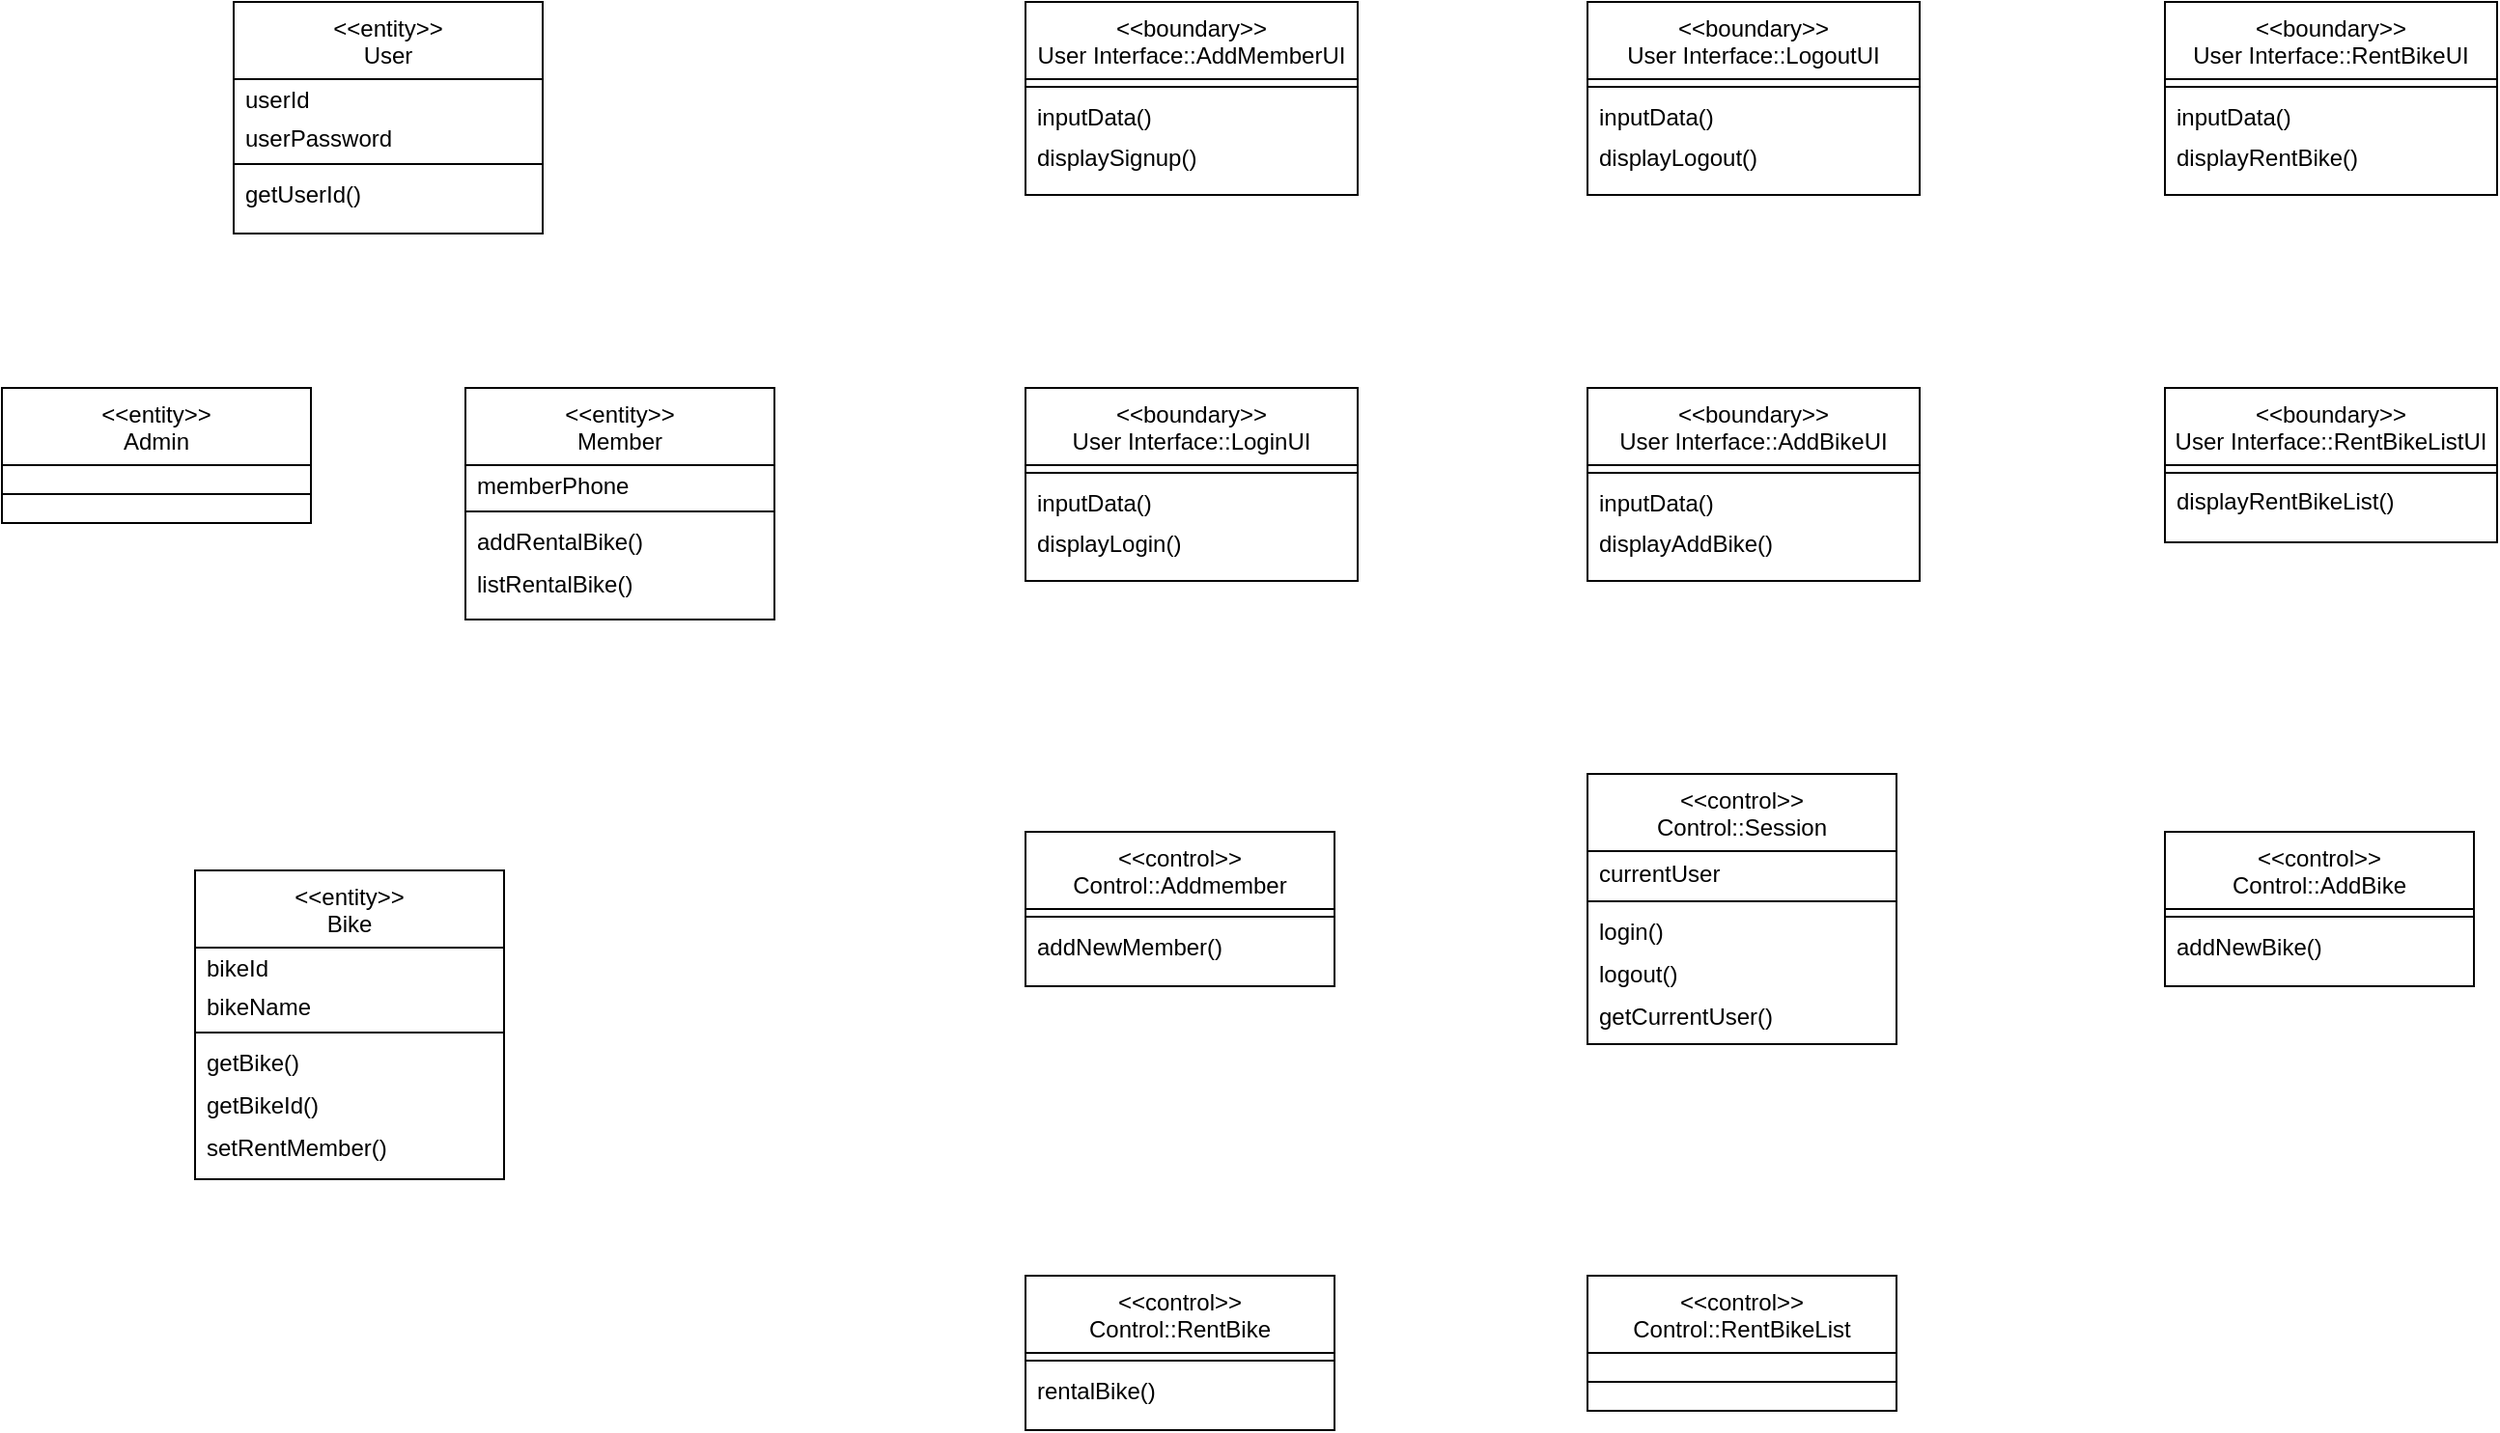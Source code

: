 <mxfile version="27.0.4">
  <diagram id="C5RBs43oDa-KdzZeNtuy" name="Page-1">
    <mxGraphModel dx="1744" dy="1072" grid="1" gridSize="10" guides="1" tooltips="1" connect="1" arrows="1" fold="1" page="1" pageScale="1" pageWidth="1500" pageHeight="1000" math="0" shadow="0">
      <root>
        <mxCell id="WIyWlLk6GJQsqaUBKTNV-0" />
        <mxCell id="WIyWlLk6GJQsqaUBKTNV-1" parent="WIyWlLk6GJQsqaUBKTNV-0" />
        <mxCell id="zkfFHV4jXpPFQw0GAbJ--0" value="&lt;&lt;entity&gt;&gt;&#xa;User" style="swimlane;fontStyle=0;align=center;verticalAlign=top;childLayout=stackLayout;horizontal=1;startSize=40;horizontalStack=0;resizeParent=1;resizeLast=0;collapsible=1;marginBottom=0;rounded=0;shadow=0;strokeWidth=1;" parent="WIyWlLk6GJQsqaUBKTNV-1" vertex="1">
          <mxGeometry x="220" y="120" width="160" height="120" as="geometry">
            <mxRectangle x="230" y="140" width="160" height="26" as="alternateBounds" />
          </mxGeometry>
        </mxCell>
        <mxCell id="zkfFHV4jXpPFQw0GAbJ--1" value="userId" style="text;align=left;verticalAlign=middle;spacingLeft=4;spacingRight=4;overflow=hidden;rotatable=0;points=[[0,0.5],[1,0.5]];portConstraint=eastwest;" parent="zkfFHV4jXpPFQw0GAbJ--0" vertex="1">
          <mxGeometry y="40" width="160" height="20" as="geometry" />
        </mxCell>
        <mxCell id="zkfFHV4jXpPFQw0GAbJ--2" value="userPassword" style="text;align=left;verticalAlign=middle;spacingLeft=4;spacingRight=4;overflow=hidden;rotatable=0;points=[[0,0.5],[1,0.5]];portConstraint=eastwest;rounded=0;shadow=0;html=0;" parent="zkfFHV4jXpPFQw0GAbJ--0" vertex="1">
          <mxGeometry y="60" width="160" height="20" as="geometry" />
        </mxCell>
        <mxCell id="zkfFHV4jXpPFQw0GAbJ--4" value="" style="line;html=1;strokeWidth=1;align=left;verticalAlign=middle;spacingTop=-1;spacingLeft=3;spacingRight=3;rotatable=0;labelPosition=right;points=[];portConstraint=eastwest;" parent="zkfFHV4jXpPFQw0GAbJ--0" vertex="1">
          <mxGeometry y="80" width="160" height="8" as="geometry" />
        </mxCell>
        <mxCell id="zkfFHV4jXpPFQw0GAbJ--5" value="getUserId()" style="text;align=left;verticalAlign=middle;spacingLeft=4;spacingRight=4;overflow=hidden;rotatable=0;points=[[0,0.5],[1,0.5]];portConstraint=eastwest;" parent="zkfFHV4jXpPFQw0GAbJ--0" vertex="1">
          <mxGeometry y="88" width="160" height="22" as="geometry" />
        </mxCell>
        <mxCell id="zkfFHV4jXpPFQw0GAbJ--17" value="&lt;&lt;boundary&gt;&gt;&#xa;User Interface::AddMemberUI" style="swimlane;fontStyle=0;align=center;verticalAlign=top;childLayout=stackLayout;horizontal=1;startSize=40;horizontalStack=0;resizeParent=1;resizeLast=0;collapsible=1;marginBottom=0;rounded=0;shadow=0;strokeWidth=1;" parent="WIyWlLk6GJQsqaUBKTNV-1" vertex="1">
          <mxGeometry x="630" y="120" width="172" height="100" as="geometry">
            <mxRectangle x="550" y="140" width="160" height="26" as="alternateBounds" />
          </mxGeometry>
        </mxCell>
        <mxCell id="zkfFHV4jXpPFQw0GAbJ--23" value="" style="line;html=1;strokeWidth=1;align=left;verticalAlign=middle;spacingTop=-1;spacingLeft=3;spacingRight=3;rotatable=0;labelPosition=right;points=[];portConstraint=eastwest;" parent="zkfFHV4jXpPFQw0GAbJ--17" vertex="1">
          <mxGeometry y="40" width="172" height="8" as="geometry" />
        </mxCell>
        <mxCell id="zkfFHV4jXpPFQw0GAbJ--24" value="inputData()" style="text;align=left;verticalAlign=middle;spacingLeft=4;spacingRight=4;overflow=hidden;rotatable=0;points=[[0,0.5],[1,0.5]];portConstraint=eastwest;" parent="zkfFHV4jXpPFQw0GAbJ--17" vertex="1">
          <mxGeometry y="48" width="172" height="22" as="geometry" />
        </mxCell>
        <mxCell id="zkfFHV4jXpPFQw0GAbJ--25" value="displaySignup()" style="text;align=left;verticalAlign=middle;spacingLeft=4;spacingRight=4;overflow=hidden;rotatable=0;points=[[0,0.5],[1,0.5]];portConstraint=eastwest;" parent="zkfFHV4jXpPFQw0GAbJ--17" vertex="1">
          <mxGeometry y="70" width="172" height="20" as="geometry" />
        </mxCell>
        <mxCell id="RLmuX2d9v1kafcQMtOZq-5" value="&lt;&lt;entity&gt;&gt;&#xa;Admin" style="swimlane;fontStyle=0;align=center;verticalAlign=top;childLayout=stackLayout;horizontal=1;startSize=40;horizontalStack=0;resizeParent=1;resizeLast=0;collapsible=1;marginBottom=0;rounded=0;shadow=0;strokeWidth=1;" vertex="1" parent="WIyWlLk6GJQsqaUBKTNV-1">
          <mxGeometry x="100" y="320" width="160" height="70" as="geometry">
            <mxRectangle x="230" y="140" width="160" height="26" as="alternateBounds" />
          </mxGeometry>
        </mxCell>
        <mxCell id="RLmuX2d9v1kafcQMtOZq-8" value="" style="line;html=1;strokeWidth=1;align=left;verticalAlign=middle;spacingTop=-1;spacingLeft=3;spacingRight=3;rotatable=0;labelPosition=right;points=[];portConstraint=eastwest;" vertex="1" parent="RLmuX2d9v1kafcQMtOZq-5">
          <mxGeometry y="40" width="160" height="30" as="geometry" />
        </mxCell>
        <mxCell id="RLmuX2d9v1kafcQMtOZq-10" value="&lt;&lt;entity&gt;&gt;&#xa;Member" style="swimlane;fontStyle=0;align=center;verticalAlign=top;childLayout=stackLayout;horizontal=1;startSize=40;horizontalStack=0;resizeParent=1;resizeLast=0;collapsible=1;marginBottom=0;rounded=0;shadow=0;strokeWidth=1;" vertex="1" parent="WIyWlLk6GJQsqaUBKTNV-1">
          <mxGeometry x="340" y="320" width="160" height="120" as="geometry">
            <mxRectangle x="230" y="140" width="160" height="26" as="alternateBounds" />
          </mxGeometry>
        </mxCell>
        <mxCell id="RLmuX2d9v1kafcQMtOZq-11" value="memberPhone" style="text;align=left;verticalAlign=middle;spacingLeft=4;spacingRight=4;overflow=hidden;rotatable=0;points=[[0,0.5],[1,0.5]];portConstraint=eastwest;" vertex="1" parent="RLmuX2d9v1kafcQMtOZq-10">
          <mxGeometry y="40" width="160" height="20" as="geometry" />
        </mxCell>
        <mxCell id="RLmuX2d9v1kafcQMtOZq-13" value="" style="line;html=1;strokeWidth=1;align=left;verticalAlign=middle;spacingTop=-1;spacingLeft=3;spacingRight=3;rotatable=0;labelPosition=right;points=[];portConstraint=eastwest;" vertex="1" parent="RLmuX2d9v1kafcQMtOZq-10">
          <mxGeometry y="60" width="160" height="8" as="geometry" />
        </mxCell>
        <mxCell id="RLmuX2d9v1kafcQMtOZq-14" value="addRentalBike()" style="text;align=left;verticalAlign=middle;spacingLeft=4;spacingRight=4;overflow=hidden;rotatable=0;points=[[0,0.5],[1,0.5]];portConstraint=eastwest;" vertex="1" parent="RLmuX2d9v1kafcQMtOZq-10">
          <mxGeometry y="68" width="160" height="22" as="geometry" />
        </mxCell>
        <mxCell id="RLmuX2d9v1kafcQMtOZq-15" value="listRentalBike()" style="text;align=left;verticalAlign=middle;spacingLeft=4;spacingRight=4;overflow=hidden;rotatable=0;points=[[0,0.5],[1,0.5]];portConstraint=eastwest;" vertex="1" parent="RLmuX2d9v1kafcQMtOZq-10">
          <mxGeometry y="90" width="160" height="22" as="geometry" />
        </mxCell>
        <mxCell id="RLmuX2d9v1kafcQMtOZq-16" value="&lt;&lt;boundary&gt;&gt;&#xa;User Interface::LoginUI" style="swimlane;fontStyle=0;align=center;verticalAlign=top;childLayout=stackLayout;horizontal=1;startSize=40;horizontalStack=0;resizeParent=1;resizeLast=0;collapsible=1;marginBottom=0;rounded=0;shadow=0;strokeWidth=1;" vertex="1" parent="WIyWlLk6GJQsqaUBKTNV-1">
          <mxGeometry x="630" y="320" width="172" height="100" as="geometry">
            <mxRectangle x="550" y="140" width="160" height="26" as="alternateBounds" />
          </mxGeometry>
        </mxCell>
        <mxCell id="RLmuX2d9v1kafcQMtOZq-17" value="" style="line;html=1;strokeWidth=1;align=left;verticalAlign=middle;spacingTop=-1;spacingLeft=3;spacingRight=3;rotatable=0;labelPosition=right;points=[];portConstraint=eastwest;" vertex="1" parent="RLmuX2d9v1kafcQMtOZq-16">
          <mxGeometry y="40" width="172" height="8" as="geometry" />
        </mxCell>
        <mxCell id="RLmuX2d9v1kafcQMtOZq-18" value="inputData()" style="text;align=left;verticalAlign=middle;spacingLeft=4;spacingRight=4;overflow=hidden;rotatable=0;points=[[0,0.5],[1,0.5]];portConstraint=eastwest;" vertex="1" parent="RLmuX2d9v1kafcQMtOZq-16">
          <mxGeometry y="48" width="172" height="22" as="geometry" />
        </mxCell>
        <mxCell id="RLmuX2d9v1kafcQMtOZq-19" value="displayLogin()" style="text;align=left;verticalAlign=middle;spacingLeft=4;spacingRight=4;overflow=hidden;rotatable=0;points=[[0,0.5],[1,0.5]];portConstraint=eastwest;" vertex="1" parent="RLmuX2d9v1kafcQMtOZq-16">
          <mxGeometry y="70" width="172" height="20" as="geometry" />
        </mxCell>
        <mxCell id="RLmuX2d9v1kafcQMtOZq-20" value="&lt;&lt;boundary&gt;&gt;&#xa;User Interface::LogoutUI" style="swimlane;fontStyle=0;align=center;verticalAlign=top;childLayout=stackLayout;horizontal=1;startSize=40;horizontalStack=0;resizeParent=1;resizeLast=0;collapsible=1;marginBottom=0;rounded=0;shadow=0;strokeWidth=1;" vertex="1" parent="WIyWlLk6GJQsqaUBKTNV-1">
          <mxGeometry x="921" y="120" width="172" height="100" as="geometry">
            <mxRectangle x="550" y="140" width="160" height="26" as="alternateBounds" />
          </mxGeometry>
        </mxCell>
        <mxCell id="RLmuX2d9v1kafcQMtOZq-21" value="" style="line;html=1;strokeWidth=1;align=left;verticalAlign=middle;spacingTop=-1;spacingLeft=3;spacingRight=3;rotatable=0;labelPosition=right;points=[];portConstraint=eastwest;" vertex="1" parent="RLmuX2d9v1kafcQMtOZq-20">
          <mxGeometry y="40" width="172" height="8" as="geometry" />
        </mxCell>
        <mxCell id="RLmuX2d9v1kafcQMtOZq-22" value="inputData()" style="text;align=left;verticalAlign=middle;spacingLeft=4;spacingRight=4;overflow=hidden;rotatable=0;points=[[0,0.5],[1,0.5]];portConstraint=eastwest;" vertex="1" parent="RLmuX2d9v1kafcQMtOZq-20">
          <mxGeometry y="48" width="172" height="22" as="geometry" />
        </mxCell>
        <mxCell id="RLmuX2d9v1kafcQMtOZq-23" value="displayLogout()" style="text;align=left;verticalAlign=middle;spacingLeft=4;spacingRight=4;overflow=hidden;rotatable=0;points=[[0,0.5],[1,0.5]];portConstraint=eastwest;" vertex="1" parent="RLmuX2d9v1kafcQMtOZq-20">
          <mxGeometry y="70" width="172" height="20" as="geometry" />
        </mxCell>
        <mxCell id="RLmuX2d9v1kafcQMtOZq-24" value="&lt;&lt;boundary&gt;&gt;&#xa;User Interface::AddBikeUI" style="swimlane;fontStyle=0;align=center;verticalAlign=top;childLayout=stackLayout;horizontal=1;startSize=40;horizontalStack=0;resizeParent=1;resizeLast=0;collapsible=1;marginBottom=0;rounded=0;shadow=0;strokeWidth=1;" vertex="1" parent="WIyWlLk6GJQsqaUBKTNV-1">
          <mxGeometry x="921" y="320" width="172" height="100" as="geometry">
            <mxRectangle x="550" y="140" width="160" height="26" as="alternateBounds" />
          </mxGeometry>
        </mxCell>
        <mxCell id="RLmuX2d9v1kafcQMtOZq-25" value="" style="line;html=1;strokeWidth=1;align=left;verticalAlign=middle;spacingTop=-1;spacingLeft=3;spacingRight=3;rotatable=0;labelPosition=right;points=[];portConstraint=eastwest;" vertex="1" parent="RLmuX2d9v1kafcQMtOZq-24">
          <mxGeometry y="40" width="172" height="8" as="geometry" />
        </mxCell>
        <mxCell id="RLmuX2d9v1kafcQMtOZq-26" value="inputData()" style="text;align=left;verticalAlign=middle;spacingLeft=4;spacingRight=4;overflow=hidden;rotatable=0;points=[[0,0.5],[1,0.5]];portConstraint=eastwest;" vertex="1" parent="RLmuX2d9v1kafcQMtOZq-24">
          <mxGeometry y="48" width="172" height="22" as="geometry" />
        </mxCell>
        <mxCell id="RLmuX2d9v1kafcQMtOZq-27" value="displayAddBike()" style="text;align=left;verticalAlign=middle;spacingLeft=4;spacingRight=4;overflow=hidden;rotatable=0;points=[[0,0.5],[1,0.5]];portConstraint=eastwest;" vertex="1" parent="RLmuX2d9v1kafcQMtOZq-24">
          <mxGeometry y="70" width="172" height="20" as="geometry" />
        </mxCell>
        <mxCell id="RLmuX2d9v1kafcQMtOZq-28" value="&lt;&lt;boundary&gt;&gt;&#xa;User Interface::RentBikeUI" style="swimlane;fontStyle=0;align=center;verticalAlign=top;childLayout=stackLayout;horizontal=1;startSize=40;horizontalStack=0;resizeParent=1;resizeLast=0;collapsible=1;marginBottom=0;rounded=0;shadow=0;strokeWidth=1;" vertex="1" parent="WIyWlLk6GJQsqaUBKTNV-1">
          <mxGeometry x="1220" y="120" width="172" height="100" as="geometry">
            <mxRectangle x="550" y="140" width="160" height="26" as="alternateBounds" />
          </mxGeometry>
        </mxCell>
        <mxCell id="RLmuX2d9v1kafcQMtOZq-29" value="" style="line;html=1;strokeWidth=1;align=left;verticalAlign=middle;spacingTop=-1;spacingLeft=3;spacingRight=3;rotatable=0;labelPosition=right;points=[];portConstraint=eastwest;" vertex="1" parent="RLmuX2d9v1kafcQMtOZq-28">
          <mxGeometry y="40" width="172" height="8" as="geometry" />
        </mxCell>
        <mxCell id="RLmuX2d9v1kafcQMtOZq-30" value="inputData()" style="text;align=left;verticalAlign=middle;spacingLeft=4;spacingRight=4;overflow=hidden;rotatable=0;points=[[0,0.5],[1,0.5]];portConstraint=eastwest;" vertex="1" parent="RLmuX2d9v1kafcQMtOZq-28">
          <mxGeometry y="48" width="172" height="22" as="geometry" />
        </mxCell>
        <mxCell id="RLmuX2d9v1kafcQMtOZq-31" value="displayRentBike()" style="text;align=left;verticalAlign=middle;spacingLeft=4;spacingRight=4;overflow=hidden;rotatable=0;points=[[0,0.5],[1,0.5]];portConstraint=eastwest;" vertex="1" parent="RLmuX2d9v1kafcQMtOZq-28">
          <mxGeometry y="70" width="172" height="20" as="geometry" />
        </mxCell>
        <mxCell id="RLmuX2d9v1kafcQMtOZq-32" value="&lt;&lt;boundary&gt;&gt;&#xa;User Interface::RentBikeListUI" style="swimlane;fontStyle=0;align=center;verticalAlign=top;childLayout=stackLayout;horizontal=1;startSize=40;horizontalStack=0;resizeParent=1;resizeLast=0;collapsible=1;marginBottom=0;rounded=0;shadow=0;strokeWidth=1;" vertex="1" parent="WIyWlLk6GJQsqaUBKTNV-1">
          <mxGeometry x="1220" y="320" width="172" height="80" as="geometry">
            <mxRectangle x="550" y="140" width="160" height="26" as="alternateBounds" />
          </mxGeometry>
        </mxCell>
        <mxCell id="RLmuX2d9v1kafcQMtOZq-33" value="" style="line;html=1;strokeWidth=1;align=left;verticalAlign=middle;spacingTop=-1;spacingLeft=3;spacingRight=3;rotatable=0;labelPosition=right;points=[];portConstraint=eastwest;" vertex="1" parent="RLmuX2d9v1kafcQMtOZq-32">
          <mxGeometry y="40" width="172" height="8" as="geometry" />
        </mxCell>
        <mxCell id="RLmuX2d9v1kafcQMtOZq-35" value="displayRentBikeList()" style="text;align=left;verticalAlign=middle;spacingLeft=4;spacingRight=4;overflow=hidden;rotatable=0;points=[[0,0.5],[1,0.5]];portConstraint=eastwest;" vertex="1" parent="RLmuX2d9v1kafcQMtOZq-32">
          <mxGeometry y="48" width="172" height="20" as="geometry" />
        </mxCell>
        <mxCell id="RLmuX2d9v1kafcQMtOZq-36" value="&lt;&lt;control&gt;&gt;&#xa;Control::Addmember" style="swimlane;fontStyle=0;align=center;verticalAlign=top;childLayout=stackLayout;horizontal=1;startSize=40;horizontalStack=0;resizeParent=1;resizeLast=0;collapsible=1;marginBottom=0;rounded=0;shadow=0;strokeWidth=1;" vertex="1" parent="WIyWlLk6GJQsqaUBKTNV-1">
          <mxGeometry x="630" y="550" width="160" height="80" as="geometry">
            <mxRectangle x="230" y="140" width="160" height="26" as="alternateBounds" />
          </mxGeometry>
        </mxCell>
        <mxCell id="RLmuX2d9v1kafcQMtOZq-38" value="" style="line;html=1;strokeWidth=1;align=left;verticalAlign=middle;spacingTop=-1;spacingLeft=3;spacingRight=3;rotatable=0;labelPosition=right;points=[];portConstraint=eastwest;" vertex="1" parent="RLmuX2d9v1kafcQMtOZq-36">
          <mxGeometry y="40" width="160" height="8" as="geometry" />
        </mxCell>
        <mxCell id="RLmuX2d9v1kafcQMtOZq-39" value="addNewMember()" style="text;align=left;verticalAlign=middle;spacingLeft=4;spacingRight=4;overflow=hidden;rotatable=0;points=[[0,0.5],[1,0.5]];portConstraint=eastwest;" vertex="1" parent="RLmuX2d9v1kafcQMtOZq-36">
          <mxGeometry y="48" width="160" height="22" as="geometry" />
        </mxCell>
        <mxCell id="RLmuX2d9v1kafcQMtOZq-41" value="&lt;&lt;control&gt;&gt;&#xa;Control::Session" style="swimlane;fontStyle=0;align=center;verticalAlign=top;childLayout=stackLayout;horizontal=1;startSize=40;horizontalStack=0;resizeParent=1;resizeLast=0;collapsible=1;marginBottom=0;rounded=0;shadow=0;strokeWidth=1;" vertex="1" parent="WIyWlLk6GJQsqaUBKTNV-1">
          <mxGeometry x="921" y="520" width="160" height="140" as="geometry">
            <mxRectangle x="230" y="140" width="160" height="26" as="alternateBounds" />
          </mxGeometry>
        </mxCell>
        <mxCell id="RLmuX2d9v1kafcQMtOZq-44" value="currentUser" style="text;align=left;verticalAlign=middle;spacingLeft=4;spacingRight=4;overflow=hidden;rotatable=0;points=[[0,0.5],[1,0.5]];portConstraint=eastwest;" vertex="1" parent="RLmuX2d9v1kafcQMtOZq-41">
          <mxGeometry y="40" width="160" height="22" as="geometry" />
        </mxCell>
        <mxCell id="RLmuX2d9v1kafcQMtOZq-42" value="" style="line;html=1;strokeWidth=1;align=left;verticalAlign=middle;spacingTop=-1;spacingLeft=3;spacingRight=3;rotatable=0;labelPosition=right;points=[];portConstraint=eastwest;" vertex="1" parent="RLmuX2d9v1kafcQMtOZq-41">
          <mxGeometry y="62" width="160" height="8" as="geometry" />
        </mxCell>
        <mxCell id="RLmuX2d9v1kafcQMtOZq-43" value="login()" style="text;align=left;verticalAlign=middle;spacingLeft=4;spacingRight=4;overflow=hidden;rotatable=0;points=[[0,0.5],[1,0.5]];portConstraint=eastwest;" vertex="1" parent="RLmuX2d9v1kafcQMtOZq-41">
          <mxGeometry y="70" width="160" height="22" as="geometry" />
        </mxCell>
        <mxCell id="RLmuX2d9v1kafcQMtOZq-45" value="logout()" style="text;align=left;verticalAlign=middle;spacingLeft=4;spacingRight=4;overflow=hidden;rotatable=0;points=[[0,0.5],[1,0.5]];portConstraint=eastwest;" vertex="1" parent="RLmuX2d9v1kafcQMtOZq-41">
          <mxGeometry y="92" width="160" height="22" as="geometry" />
        </mxCell>
        <mxCell id="RLmuX2d9v1kafcQMtOZq-46" value="getCurrentUser()" style="text;align=left;verticalAlign=middle;spacingLeft=4;spacingRight=4;overflow=hidden;rotatable=0;points=[[0,0.5],[1,0.5]];portConstraint=eastwest;" vertex="1" parent="RLmuX2d9v1kafcQMtOZq-41">
          <mxGeometry y="114" width="160" height="22" as="geometry" />
        </mxCell>
        <mxCell id="RLmuX2d9v1kafcQMtOZq-56" value="&lt;&lt;control&gt;&gt;&#xa;Control::AddBike" style="swimlane;fontStyle=0;align=center;verticalAlign=top;childLayout=stackLayout;horizontal=1;startSize=40;horizontalStack=0;resizeParent=1;resizeLast=0;collapsible=1;marginBottom=0;rounded=0;shadow=0;strokeWidth=1;" vertex="1" parent="WIyWlLk6GJQsqaUBKTNV-1">
          <mxGeometry x="1220" y="550" width="160" height="80" as="geometry">
            <mxRectangle x="230" y="140" width="160" height="26" as="alternateBounds" />
          </mxGeometry>
        </mxCell>
        <mxCell id="RLmuX2d9v1kafcQMtOZq-58" value="" style="line;html=1;strokeWidth=1;align=left;verticalAlign=middle;spacingTop=-1;spacingLeft=3;spacingRight=3;rotatable=0;labelPosition=right;points=[];portConstraint=eastwest;" vertex="1" parent="RLmuX2d9v1kafcQMtOZq-56">
          <mxGeometry y="40" width="160" height="8" as="geometry" />
        </mxCell>
        <mxCell id="RLmuX2d9v1kafcQMtOZq-59" value="addNewBike()" style="text;align=left;verticalAlign=middle;spacingLeft=4;spacingRight=4;overflow=hidden;rotatable=0;points=[[0,0.5],[1,0.5]];portConstraint=eastwest;" vertex="1" parent="RLmuX2d9v1kafcQMtOZq-56">
          <mxGeometry y="48" width="160" height="22" as="geometry" />
        </mxCell>
        <mxCell id="RLmuX2d9v1kafcQMtOZq-62" value="&lt;&lt;control&gt;&gt;&#xa;Control::RentBike" style="swimlane;fontStyle=0;align=center;verticalAlign=top;childLayout=stackLayout;horizontal=1;startSize=40;horizontalStack=0;resizeParent=1;resizeLast=0;collapsible=1;marginBottom=0;rounded=0;shadow=0;strokeWidth=1;" vertex="1" parent="WIyWlLk6GJQsqaUBKTNV-1">
          <mxGeometry x="630" y="780" width="160" height="80" as="geometry">
            <mxRectangle x="230" y="140" width="160" height="26" as="alternateBounds" />
          </mxGeometry>
        </mxCell>
        <mxCell id="RLmuX2d9v1kafcQMtOZq-63" value="" style="line;html=1;strokeWidth=1;align=left;verticalAlign=middle;spacingTop=-1;spacingLeft=3;spacingRight=3;rotatable=0;labelPosition=right;points=[];portConstraint=eastwest;" vertex="1" parent="RLmuX2d9v1kafcQMtOZq-62">
          <mxGeometry y="40" width="160" height="8" as="geometry" />
        </mxCell>
        <mxCell id="RLmuX2d9v1kafcQMtOZq-64" value="rentalBike()" style="text;align=left;verticalAlign=middle;spacingLeft=4;spacingRight=4;overflow=hidden;rotatable=0;points=[[0,0.5],[1,0.5]];portConstraint=eastwest;" vertex="1" parent="RLmuX2d9v1kafcQMtOZq-62">
          <mxGeometry y="48" width="160" height="22" as="geometry" />
        </mxCell>
        <mxCell id="RLmuX2d9v1kafcQMtOZq-65" value="&lt;&lt;control&gt;&gt;&#xa;Control::RentBikeList" style="swimlane;fontStyle=0;align=center;verticalAlign=top;childLayout=stackLayout;horizontal=1;startSize=40;horizontalStack=0;resizeParent=1;resizeLast=0;collapsible=1;marginBottom=0;rounded=0;shadow=0;strokeWidth=1;" vertex="1" parent="WIyWlLk6GJQsqaUBKTNV-1">
          <mxGeometry x="921" y="780" width="160" height="70" as="geometry">
            <mxRectangle x="230" y="140" width="160" height="26" as="alternateBounds" />
          </mxGeometry>
        </mxCell>
        <mxCell id="RLmuX2d9v1kafcQMtOZq-66" value="" style="line;html=1;strokeWidth=1;align=left;verticalAlign=middle;spacingTop=-1;spacingLeft=3;spacingRight=3;rotatable=0;labelPosition=right;points=[];portConstraint=eastwest;" vertex="1" parent="RLmuX2d9v1kafcQMtOZq-65">
          <mxGeometry y="40" width="160" height="30" as="geometry" />
        </mxCell>
        <mxCell id="RLmuX2d9v1kafcQMtOZq-73" value="&lt;&lt;entity&gt;&gt;&#xa;Bike" style="swimlane;fontStyle=0;align=center;verticalAlign=top;childLayout=stackLayout;horizontal=1;startSize=40;horizontalStack=0;resizeParent=1;resizeLast=0;collapsible=1;marginBottom=0;rounded=0;shadow=0;strokeWidth=1;" vertex="1" parent="WIyWlLk6GJQsqaUBKTNV-1">
          <mxGeometry x="200" y="570" width="160" height="160" as="geometry">
            <mxRectangle x="230" y="140" width="160" height="26" as="alternateBounds" />
          </mxGeometry>
        </mxCell>
        <mxCell id="RLmuX2d9v1kafcQMtOZq-74" value="bikeId" style="text;align=left;verticalAlign=middle;spacingLeft=4;spacingRight=4;overflow=hidden;rotatable=0;points=[[0,0.5],[1,0.5]];portConstraint=eastwest;" vertex="1" parent="RLmuX2d9v1kafcQMtOZq-73">
          <mxGeometry y="40" width="160" height="20" as="geometry" />
        </mxCell>
        <mxCell id="RLmuX2d9v1kafcQMtOZq-75" value="bikeName" style="text;align=left;verticalAlign=middle;spacingLeft=4;spacingRight=4;overflow=hidden;rotatable=0;points=[[0,0.5],[1,0.5]];portConstraint=eastwest;rounded=0;shadow=0;html=0;" vertex="1" parent="RLmuX2d9v1kafcQMtOZq-73">
          <mxGeometry y="60" width="160" height="20" as="geometry" />
        </mxCell>
        <mxCell id="RLmuX2d9v1kafcQMtOZq-76" value="" style="line;html=1;strokeWidth=1;align=left;verticalAlign=middle;spacingTop=-1;spacingLeft=3;spacingRight=3;rotatable=0;labelPosition=right;points=[];portConstraint=eastwest;" vertex="1" parent="RLmuX2d9v1kafcQMtOZq-73">
          <mxGeometry y="80" width="160" height="8" as="geometry" />
        </mxCell>
        <mxCell id="RLmuX2d9v1kafcQMtOZq-77" value="getBike()" style="text;align=left;verticalAlign=middle;spacingLeft=4;spacingRight=4;overflow=hidden;rotatable=0;points=[[0,0.5],[1,0.5]];portConstraint=eastwest;" vertex="1" parent="RLmuX2d9v1kafcQMtOZq-73">
          <mxGeometry y="88" width="160" height="22" as="geometry" />
        </mxCell>
        <mxCell id="RLmuX2d9v1kafcQMtOZq-78" value="getBikeId()" style="text;align=left;verticalAlign=middle;spacingLeft=4;spacingRight=4;overflow=hidden;rotatable=0;points=[[0,0.5],[1,0.5]];portConstraint=eastwest;" vertex="1" parent="RLmuX2d9v1kafcQMtOZq-73">
          <mxGeometry y="110" width="160" height="22" as="geometry" />
        </mxCell>
        <mxCell id="RLmuX2d9v1kafcQMtOZq-79" value="setRentMember()" style="text;align=left;verticalAlign=middle;spacingLeft=4;spacingRight=4;overflow=hidden;rotatable=0;points=[[0,0.5],[1,0.5]];portConstraint=eastwest;" vertex="1" parent="RLmuX2d9v1kafcQMtOZq-73">
          <mxGeometry y="132" width="160" height="22" as="geometry" />
        </mxCell>
      </root>
    </mxGraphModel>
  </diagram>
</mxfile>
